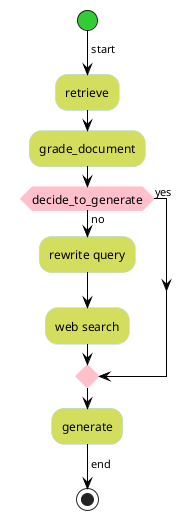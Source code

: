 @startuml Corrective RAG

'skinparam monochrome true
skinparam shadowing false
skinparam activity {
    StartColor limegreen
    EndColor darkblue
    BackgroundColor #d4de5e
    'BorderColor #5e94de
    'BackgroundColor #lightcyan
    BorderColor #lightblue
    ArrowColor black
}
skinparam activityDiamond {
    'BackgroundColor #5ede68
    'BorderColor #5e94de
    BackgroundColor #Pink
    BorderColor #Pink
    fontSize 12
}

start
-> start;

:retrieve;

:grade_document;

if (decide_to_generate) then (yes)    
else (no)
  :rewrite query;
  :web search;
endif

:generate;

-> end;
stop
@enduml